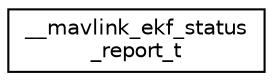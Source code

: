 digraph "Graphical Class Hierarchy"
{
 // INTERACTIVE_SVG=YES
  edge [fontname="Helvetica",fontsize="10",labelfontname="Helvetica",labelfontsize="10"];
  node [fontname="Helvetica",fontsize="10",shape=record];
  rankdir="LR";
  Node1 [label="__mavlink_ekf_status\l_report_t",height=0.2,width=0.4,color="black", fillcolor="white", style="filled",URL="$struct____mavlink__ekf__status__report__t.html"];
}
